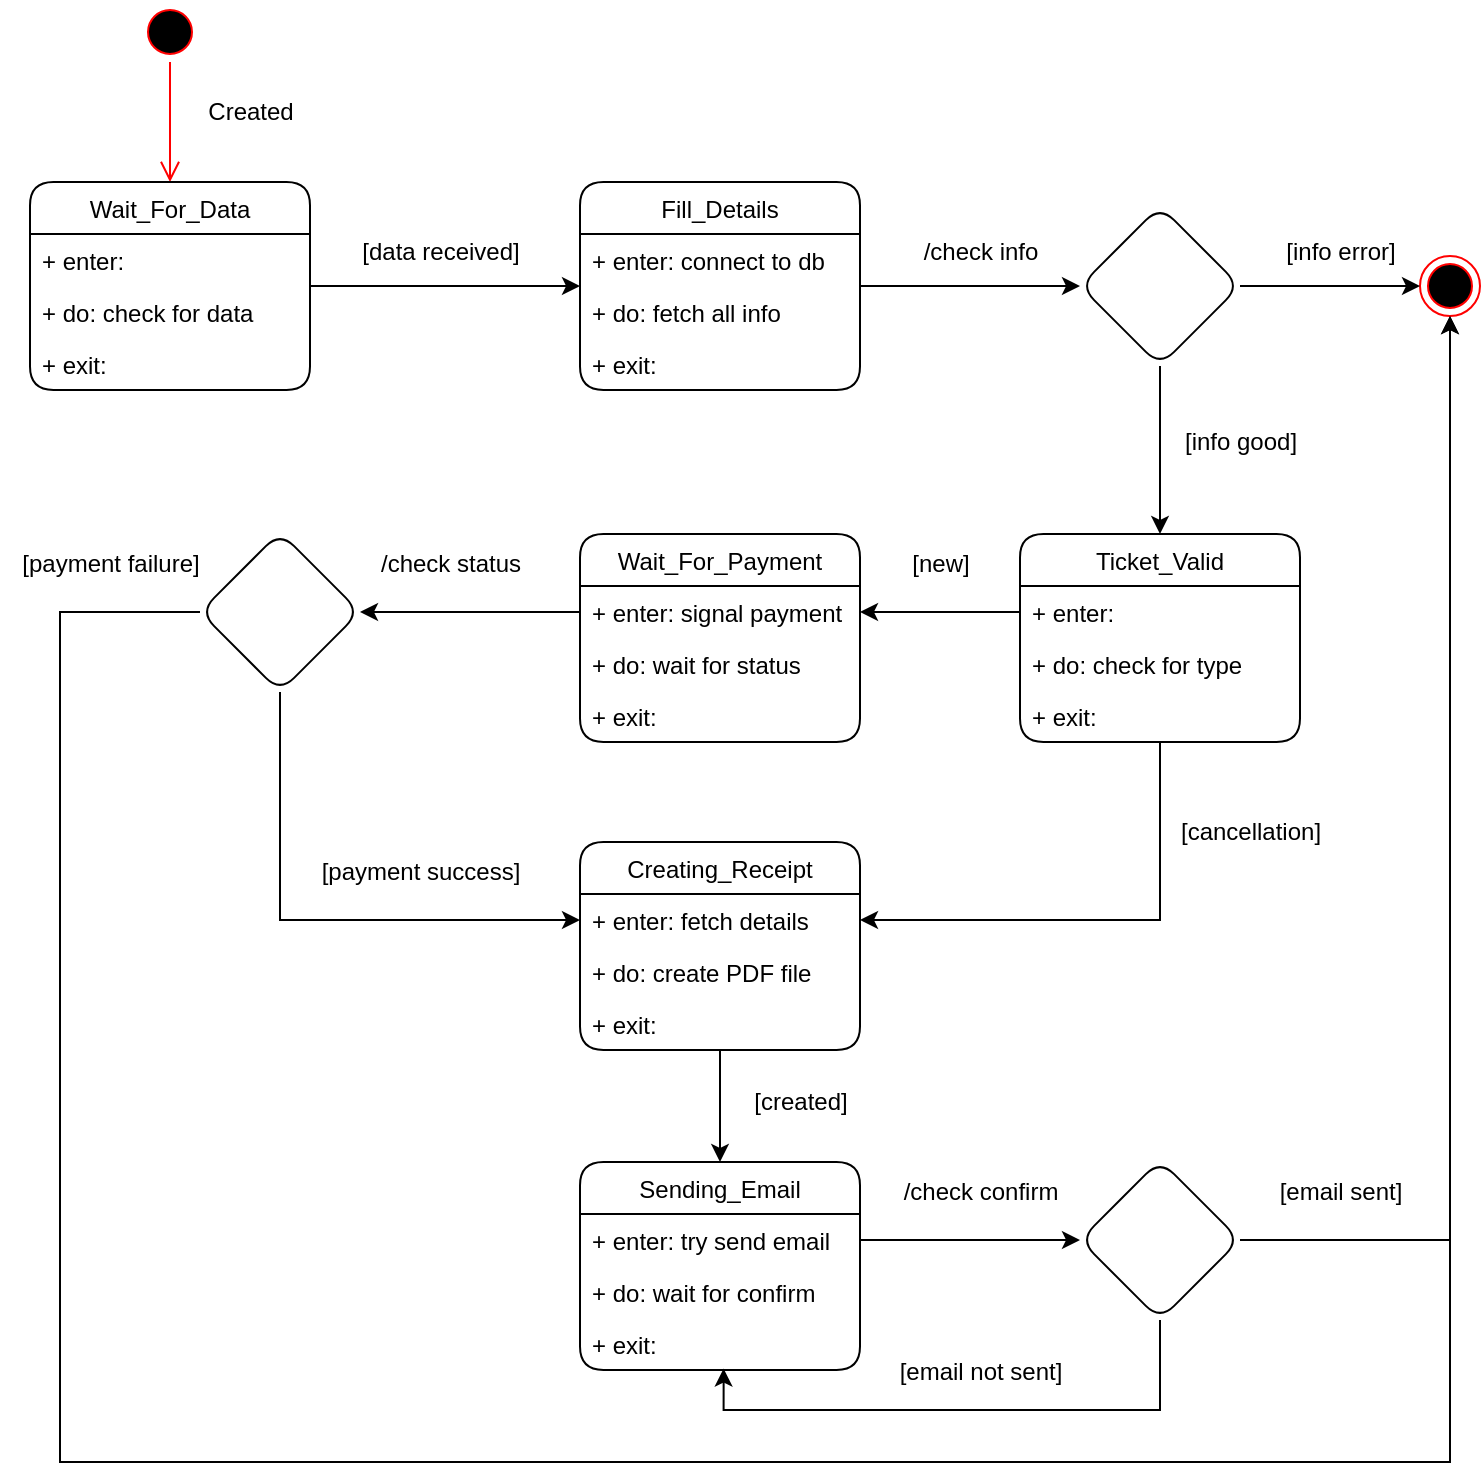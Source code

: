 <mxfile version="20.6.0" type="google" pages="4"><diagram id="UshqAaXvNGRiceDbnv6y" name="Ticket Object"><mxGraphModel dx="1623" dy="914" grid="1" gridSize="10" guides="1" tooltips="1" connect="1" arrows="1" fold="1" page="1" pageScale="1" pageWidth="1700" pageHeight="1100" math="0" shadow="0"><root><mxCell id="0"/><mxCell id="1" parent="0"/><mxCell id="VpLFGCXYpaSBZvT2iw1z-1" value="" style="ellipse;html=1;shape=startState;fillColor=#000000;strokeColor=#ff0000;" vertex="1" parent="1"><mxGeometry x="230" y="180" width="30" height="30" as="geometry"/></mxCell><mxCell id="VpLFGCXYpaSBZvT2iw1z-2" value="" style="edgeStyle=orthogonalEdgeStyle;html=1;verticalAlign=bottom;endArrow=open;endSize=8;strokeColor=#ff0000;rounded=0;" edge="1" parent="1" source="VpLFGCXYpaSBZvT2iw1z-1"><mxGeometry relative="1" as="geometry"><mxPoint x="245" y="270" as="targetPoint"/></mxGeometry></mxCell><mxCell id="VpLFGCXYpaSBZvT2iw1z-3" value="" style="ellipse;html=1;shape=endState;fillColor=#000000;strokeColor=#ff0000;" vertex="1" parent="1"><mxGeometry x="870" y="307" width="30" height="30" as="geometry"/></mxCell><mxCell id="VpLFGCXYpaSBZvT2iw1z-4" value="Created" style="text;html=1;align=center;verticalAlign=middle;resizable=0;points=[];autosize=1;strokeColor=none;fillColor=none;" vertex="1" parent="1"><mxGeometry x="250" y="220" width="70" height="30" as="geometry"/></mxCell><mxCell id="VpLFGCXYpaSBZvT2iw1z-13" style="edgeStyle=orthogonalEdgeStyle;rounded=0;orthogonalLoop=1;jettySize=auto;html=1;exitX=1;exitY=0.5;exitDx=0;exitDy=0;entryX=0;entryY=0.5;entryDx=0;entryDy=0;" edge="1" parent="1" source="VpLFGCXYpaSBZvT2iw1z-5" target="VpLFGCXYpaSBZvT2iw1z-9"><mxGeometry relative="1" as="geometry"/></mxCell><mxCell id="VpLFGCXYpaSBZvT2iw1z-5" value="Wait_For_Data" style="swimlane;fontStyle=0;childLayout=stackLayout;horizontal=1;startSize=26;fillColor=none;horizontalStack=0;resizeParent=1;resizeParentMax=0;resizeLast=0;collapsible=1;marginBottom=0;rounded=1;" vertex="1" parent="1"><mxGeometry x="175" y="270" width="140" height="104" as="geometry"/></mxCell><mxCell id="VpLFGCXYpaSBZvT2iw1z-6" value="+ enter:" style="text;strokeColor=none;fillColor=none;align=left;verticalAlign=top;spacingLeft=4;spacingRight=4;overflow=hidden;rotatable=0;points=[[0,0.5],[1,0.5]];portConstraint=eastwest;rounded=1;" vertex="1" parent="VpLFGCXYpaSBZvT2iw1z-5"><mxGeometry y="26" width="140" height="26" as="geometry"/></mxCell><mxCell id="VpLFGCXYpaSBZvT2iw1z-7" value="+ do: check for data" style="text;strokeColor=none;fillColor=none;align=left;verticalAlign=top;spacingLeft=4;spacingRight=4;overflow=hidden;rotatable=0;points=[[0,0.5],[1,0.5]];portConstraint=eastwest;rounded=1;" vertex="1" parent="VpLFGCXYpaSBZvT2iw1z-5"><mxGeometry y="52" width="140" height="26" as="geometry"/></mxCell><mxCell id="VpLFGCXYpaSBZvT2iw1z-8" value="+ exit:" style="text;strokeColor=none;fillColor=none;align=left;verticalAlign=top;spacingLeft=4;spacingRight=4;overflow=hidden;rotatable=0;points=[[0,0.5],[1,0.5]];portConstraint=eastwest;rounded=1;" vertex="1" parent="VpLFGCXYpaSBZvT2iw1z-5"><mxGeometry y="78" width="140" height="26" as="geometry"/></mxCell><mxCell id="VpLFGCXYpaSBZvT2iw1z-16" style="edgeStyle=orthogonalEdgeStyle;rounded=0;orthogonalLoop=1;jettySize=auto;html=1;exitX=1;exitY=0.5;exitDx=0;exitDy=0;entryX=0;entryY=0.5;entryDx=0;entryDy=0;" edge="1" parent="1" source="VpLFGCXYpaSBZvT2iw1z-9" target="VpLFGCXYpaSBZvT2iw1z-15"><mxGeometry relative="1" as="geometry"/></mxCell><mxCell id="VpLFGCXYpaSBZvT2iw1z-9" value="Fill_Details" style="swimlane;fontStyle=0;childLayout=stackLayout;horizontal=1;startSize=26;fillColor=none;horizontalStack=0;resizeParent=1;resizeParentMax=0;resizeLast=0;collapsible=1;marginBottom=0;rounded=1;" vertex="1" parent="1"><mxGeometry x="450" y="270" width="140" height="104" as="geometry"/></mxCell><mxCell id="VpLFGCXYpaSBZvT2iw1z-10" value="+ enter: connect to db" style="text;strokeColor=none;fillColor=none;align=left;verticalAlign=top;spacingLeft=4;spacingRight=4;overflow=hidden;rotatable=0;points=[[0,0.5],[1,0.5]];portConstraint=eastwest;rounded=1;" vertex="1" parent="VpLFGCXYpaSBZvT2iw1z-9"><mxGeometry y="26" width="140" height="26" as="geometry"/></mxCell><mxCell id="VpLFGCXYpaSBZvT2iw1z-11" value="+ do: fetch all info" style="text;strokeColor=none;fillColor=none;align=left;verticalAlign=top;spacingLeft=4;spacingRight=4;overflow=hidden;rotatable=0;points=[[0,0.5],[1,0.5]];portConstraint=eastwest;rounded=1;" vertex="1" parent="VpLFGCXYpaSBZvT2iw1z-9"><mxGeometry y="52" width="140" height="26" as="geometry"/></mxCell><mxCell id="VpLFGCXYpaSBZvT2iw1z-12" value="+ exit:" style="text;strokeColor=none;fillColor=none;align=left;verticalAlign=top;spacingLeft=4;spacingRight=4;overflow=hidden;rotatable=0;points=[[0,0.5],[1,0.5]];portConstraint=eastwest;rounded=1;" vertex="1" parent="VpLFGCXYpaSBZvT2iw1z-9"><mxGeometry y="78" width="140" height="26" as="geometry"/></mxCell><mxCell id="VpLFGCXYpaSBZvT2iw1z-14" value="[data received]" style="text;html=1;align=center;verticalAlign=middle;resizable=0;points=[];autosize=1;strokeColor=none;fillColor=none;" vertex="1" parent="1"><mxGeometry x="330" y="290" width="100" height="30" as="geometry"/></mxCell><mxCell id="VpLFGCXYpaSBZvT2iw1z-18" style="edgeStyle=orthogonalEdgeStyle;rounded=0;orthogonalLoop=1;jettySize=auto;html=1;exitX=1;exitY=0.5;exitDx=0;exitDy=0;entryX=0;entryY=0.5;entryDx=0;entryDy=0;" edge="1" parent="1" source="VpLFGCXYpaSBZvT2iw1z-15" target="VpLFGCXYpaSBZvT2iw1z-3"><mxGeometry relative="1" as="geometry"/></mxCell><mxCell id="VpLFGCXYpaSBZvT2iw1z-24" style="edgeStyle=orthogonalEdgeStyle;rounded=0;orthogonalLoop=1;jettySize=auto;html=1;exitX=0.5;exitY=1;exitDx=0;exitDy=0;entryX=0.5;entryY=0;entryDx=0;entryDy=0;" edge="1" parent="1" source="VpLFGCXYpaSBZvT2iw1z-15" target="VpLFGCXYpaSBZvT2iw1z-20"><mxGeometry relative="1" as="geometry"/></mxCell><mxCell id="VpLFGCXYpaSBZvT2iw1z-15" value="" style="rhombus;whiteSpace=wrap;html=1;rounded=1;" vertex="1" parent="1"><mxGeometry x="700" y="282" width="80" height="80" as="geometry"/></mxCell><mxCell id="VpLFGCXYpaSBZvT2iw1z-17" value="/check info" style="text;html=1;align=center;verticalAlign=middle;resizable=0;points=[];autosize=1;strokeColor=none;fillColor=none;" vertex="1" parent="1"><mxGeometry x="610" y="290" width="80" height="30" as="geometry"/></mxCell><mxCell id="VpLFGCXYpaSBZvT2iw1z-19" value="[info error]" style="text;html=1;align=center;verticalAlign=middle;resizable=0;points=[];autosize=1;strokeColor=none;fillColor=none;" vertex="1" parent="1"><mxGeometry x="790" y="290" width="80" height="30" as="geometry"/></mxCell><mxCell id="VpLFGCXYpaSBZvT2iw1z-20" value="Ticket_Valid" style="swimlane;fontStyle=0;childLayout=stackLayout;horizontal=1;startSize=26;fillColor=none;horizontalStack=0;resizeParent=1;resizeParentMax=0;resizeLast=0;collapsible=1;marginBottom=0;rounded=1;" vertex="1" parent="1"><mxGeometry x="670" y="446" width="140" height="104" as="geometry"/></mxCell><mxCell id="VpLFGCXYpaSBZvT2iw1z-21" value="+ enter:" style="text;strokeColor=none;fillColor=none;align=left;verticalAlign=top;spacingLeft=4;spacingRight=4;overflow=hidden;rotatable=0;points=[[0,0.5],[1,0.5]];portConstraint=eastwest;rounded=1;" vertex="1" parent="VpLFGCXYpaSBZvT2iw1z-20"><mxGeometry y="26" width="140" height="26" as="geometry"/></mxCell><mxCell id="VpLFGCXYpaSBZvT2iw1z-22" value="+ do: check for type" style="text;strokeColor=none;fillColor=none;align=left;verticalAlign=top;spacingLeft=4;spacingRight=4;overflow=hidden;rotatable=0;points=[[0,0.5],[1,0.5]];portConstraint=eastwest;rounded=1;" vertex="1" parent="VpLFGCXYpaSBZvT2iw1z-20"><mxGeometry y="52" width="140" height="26" as="geometry"/></mxCell><mxCell id="VpLFGCXYpaSBZvT2iw1z-23" value="+ exit:" style="text;strokeColor=none;fillColor=none;align=left;verticalAlign=top;spacingLeft=4;spacingRight=4;overflow=hidden;rotatable=0;points=[[0,0.5],[1,0.5]];portConstraint=eastwest;rounded=1;" vertex="1" parent="VpLFGCXYpaSBZvT2iw1z-20"><mxGeometry y="78" width="140" height="26" as="geometry"/></mxCell><mxCell id="VpLFGCXYpaSBZvT2iw1z-25" value="[info good]" style="text;html=1;align=center;verticalAlign=middle;resizable=0;points=[];autosize=1;strokeColor=none;fillColor=none;" vertex="1" parent="1"><mxGeometry x="740" y="385" width="80" height="30" as="geometry"/></mxCell><mxCell id="VpLFGCXYpaSBZvT2iw1z-26" value="Wait_For_Payment" style="swimlane;fontStyle=0;childLayout=stackLayout;horizontal=1;startSize=26;fillColor=none;horizontalStack=0;resizeParent=1;resizeParentMax=0;resizeLast=0;collapsible=1;marginBottom=0;rounded=1;" vertex="1" parent="1"><mxGeometry x="450" y="446" width="140" height="104" as="geometry"/></mxCell><mxCell id="VpLFGCXYpaSBZvT2iw1z-27" value="+ enter: signal payment" style="text;strokeColor=none;fillColor=none;align=left;verticalAlign=top;spacingLeft=4;spacingRight=4;overflow=hidden;rotatable=0;points=[[0,0.5],[1,0.5]];portConstraint=eastwest;rounded=1;" vertex="1" parent="VpLFGCXYpaSBZvT2iw1z-26"><mxGeometry y="26" width="140" height="26" as="geometry"/></mxCell><mxCell id="VpLFGCXYpaSBZvT2iw1z-28" value="+ do: wait for status" style="text;strokeColor=none;fillColor=none;align=left;verticalAlign=top;spacingLeft=4;spacingRight=4;overflow=hidden;rotatable=0;points=[[0,0.5],[1,0.5]];portConstraint=eastwest;rounded=1;" vertex="1" parent="VpLFGCXYpaSBZvT2iw1z-26"><mxGeometry y="52" width="140" height="26" as="geometry"/></mxCell><mxCell id="VpLFGCXYpaSBZvT2iw1z-29" value="+ exit:" style="text;strokeColor=none;fillColor=none;align=left;verticalAlign=top;spacingLeft=4;spacingRight=4;overflow=hidden;rotatable=0;points=[[0,0.5],[1,0.5]];portConstraint=eastwest;rounded=1;" vertex="1" parent="VpLFGCXYpaSBZvT2iw1z-26"><mxGeometry y="78" width="140" height="26" as="geometry"/></mxCell><mxCell id="VpLFGCXYpaSBZvT2iw1z-30" style="edgeStyle=orthogonalEdgeStyle;rounded=0;orthogonalLoop=1;jettySize=auto;html=1;exitX=0;exitY=0.5;exitDx=0;exitDy=0;" edge="1" parent="1" source="VpLFGCXYpaSBZvT2iw1z-21" target="VpLFGCXYpaSBZvT2iw1z-27"><mxGeometry relative="1" as="geometry"/></mxCell><mxCell id="VpLFGCXYpaSBZvT2iw1z-31" value="[new]" style="text;html=1;align=center;verticalAlign=middle;resizable=0;points=[];autosize=1;strokeColor=none;fillColor=none;" vertex="1" parent="1"><mxGeometry x="605" y="446" width="50" height="30" as="geometry"/></mxCell><mxCell id="VpLFGCXYpaSBZvT2iw1z-39" style="edgeStyle=orthogonalEdgeStyle;rounded=0;orthogonalLoop=1;jettySize=auto;html=1;exitX=0.5;exitY=1;exitDx=0;exitDy=0;entryX=0;entryY=0.5;entryDx=0;entryDy=0;" edge="1" parent="1" source="VpLFGCXYpaSBZvT2iw1z-32" target="VpLFGCXYpaSBZvT2iw1z-36"><mxGeometry relative="1" as="geometry"/></mxCell><mxCell id="VpLFGCXYpaSBZvT2iw1z-55" style="edgeStyle=orthogonalEdgeStyle;rounded=0;orthogonalLoop=1;jettySize=auto;html=1;exitX=0;exitY=0.5;exitDx=0;exitDy=0;entryX=0.5;entryY=1;entryDx=0;entryDy=0;" edge="1" parent="1" source="VpLFGCXYpaSBZvT2iw1z-32" target="VpLFGCXYpaSBZvT2iw1z-3"><mxGeometry relative="1" as="geometry"><Array as="points"><mxPoint x="190" y="485"/><mxPoint x="190" y="910"/><mxPoint x="885" y="910"/></Array></mxGeometry></mxCell><mxCell id="VpLFGCXYpaSBZvT2iw1z-32" value="" style="rhombus;whiteSpace=wrap;html=1;rounded=1;" vertex="1" parent="1"><mxGeometry x="260" y="445" width="80" height="80" as="geometry"/></mxCell><mxCell id="VpLFGCXYpaSBZvT2iw1z-33" style="edgeStyle=orthogonalEdgeStyle;rounded=0;orthogonalLoop=1;jettySize=auto;html=1;exitX=0;exitY=0.5;exitDx=0;exitDy=0;entryX=1;entryY=0.5;entryDx=0;entryDy=0;" edge="1" parent="1" source="VpLFGCXYpaSBZvT2iw1z-27" target="VpLFGCXYpaSBZvT2iw1z-32"><mxGeometry relative="1" as="geometry"/></mxCell><mxCell id="VpLFGCXYpaSBZvT2iw1z-34" value="/check status" style="text;html=1;align=center;verticalAlign=middle;resizable=0;points=[];autosize=1;strokeColor=none;fillColor=none;" vertex="1" parent="1"><mxGeometry x="340" y="446" width="90" height="30" as="geometry"/></mxCell><mxCell id="VpLFGCXYpaSBZvT2iw1z-35" value="Creating_Receipt" style="swimlane;fontStyle=0;childLayout=stackLayout;horizontal=1;startSize=26;fillColor=none;horizontalStack=0;resizeParent=1;resizeParentMax=0;resizeLast=0;collapsible=1;marginBottom=0;rounded=1;" vertex="1" parent="1"><mxGeometry x="450" y="600" width="140" height="104" as="geometry"/></mxCell><mxCell id="VpLFGCXYpaSBZvT2iw1z-36" value="+ enter: fetch details" style="text;strokeColor=none;fillColor=none;align=left;verticalAlign=top;spacingLeft=4;spacingRight=4;overflow=hidden;rotatable=0;points=[[0,0.5],[1,0.5]];portConstraint=eastwest;rounded=1;" vertex="1" parent="VpLFGCXYpaSBZvT2iw1z-35"><mxGeometry y="26" width="140" height="26" as="geometry"/></mxCell><mxCell id="VpLFGCXYpaSBZvT2iw1z-37" value="+ do: create PDF file" style="text;strokeColor=none;fillColor=none;align=left;verticalAlign=top;spacingLeft=4;spacingRight=4;overflow=hidden;rotatable=0;points=[[0,0.5],[1,0.5]];portConstraint=eastwest;rounded=1;" vertex="1" parent="VpLFGCXYpaSBZvT2iw1z-35"><mxGeometry y="52" width="140" height="26" as="geometry"/></mxCell><mxCell id="VpLFGCXYpaSBZvT2iw1z-38" value="+ exit:" style="text;strokeColor=none;fillColor=none;align=left;verticalAlign=top;spacingLeft=4;spacingRight=4;overflow=hidden;rotatable=0;points=[[0,0.5],[1,0.5]];portConstraint=eastwest;rounded=1;" vertex="1" parent="VpLFGCXYpaSBZvT2iw1z-35"><mxGeometry y="78" width="140" height="26" as="geometry"/></mxCell><mxCell id="VpLFGCXYpaSBZvT2iw1z-40" value="[payment success]" style="text;html=1;align=center;verticalAlign=middle;resizable=0;points=[];autosize=1;strokeColor=none;fillColor=none;" vertex="1" parent="1"><mxGeometry x="310" y="600" width="120" height="30" as="geometry"/></mxCell><mxCell id="VpLFGCXYpaSBZvT2iw1z-41" style="edgeStyle=orthogonalEdgeStyle;rounded=0;orthogonalLoop=1;jettySize=auto;html=1;exitX=0.5;exitY=1;exitDx=0;exitDy=0;entryX=1;entryY=0.5;entryDx=0;entryDy=0;exitPerimeter=0;" edge="1" parent="1" source="VpLFGCXYpaSBZvT2iw1z-23" target="VpLFGCXYpaSBZvT2iw1z-36"><mxGeometry relative="1" as="geometry"/></mxCell><mxCell id="VpLFGCXYpaSBZvT2iw1z-42" value="[cancellation]" style="text;html=1;align=center;verticalAlign=middle;resizable=0;points=[];autosize=1;strokeColor=none;fillColor=none;" vertex="1" parent="1"><mxGeometry x="740" y="580" width="90" height="30" as="geometry"/></mxCell><mxCell id="VpLFGCXYpaSBZvT2iw1z-47" style="edgeStyle=orthogonalEdgeStyle;rounded=0;orthogonalLoop=1;jettySize=auto;html=1;exitX=0.5;exitY=1;exitDx=0;exitDy=0;entryX=0.5;entryY=0;entryDx=0;entryDy=0;" edge="1" parent="1" source="VpLFGCXYpaSBZvT2iw1z-35" target="VpLFGCXYpaSBZvT2iw1z-43"><mxGeometry relative="1" as="geometry"/></mxCell><mxCell id="VpLFGCXYpaSBZvT2iw1z-43" value="Sending_Email" style="swimlane;fontStyle=0;childLayout=stackLayout;horizontal=1;startSize=26;fillColor=none;horizontalStack=0;resizeParent=1;resizeParentMax=0;resizeLast=0;collapsible=1;marginBottom=0;rounded=1;" vertex="1" parent="1"><mxGeometry x="450" y="760" width="140" height="104" as="geometry"/></mxCell><mxCell id="VpLFGCXYpaSBZvT2iw1z-44" value="+ enter: try send email" style="text;strokeColor=none;fillColor=none;align=left;verticalAlign=top;spacingLeft=4;spacingRight=4;overflow=hidden;rotatable=0;points=[[0,0.5],[1,0.5]];portConstraint=eastwest;rounded=1;" vertex="1" parent="VpLFGCXYpaSBZvT2iw1z-43"><mxGeometry y="26" width="140" height="26" as="geometry"/></mxCell><mxCell id="VpLFGCXYpaSBZvT2iw1z-45" value="+ do: wait for confirm" style="text;strokeColor=none;fillColor=none;align=left;verticalAlign=top;spacingLeft=4;spacingRight=4;overflow=hidden;rotatable=0;points=[[0,0.5],[1,0.5]];portConstraint=eastwest;rounded=1;" vertex="1" parent="VpLFGCXYpaSBZvT2iw1z-43"><mxGeometry y="52" width="140" height="26" as="geometry"/></mxCell><mxCell id="VpLFGCXYpaSBZvT2iw1z-46" value="+ exit:" style="text;strokeColor=none;fillColor=none;align=left;verticalAlign=top;spacingLeft=4;spacingRight=4;overflow=hidden;rotatable=0;points=[[0,0.5],[1,0.5]];portConstraint=eastwest;rounded=1;" vertex="1" parent="VpLFGCXYpaSBZvT2iw1z-43"><mxGeometry y="78" width="140" height="26" as="geometry"/></mxCell><mxCell id="VpLFGCXYpaSBZvT2iw1z-48" value="[created]" style="text;html=1;align=center;verticalAlign=middle;resizable=0;points=[];autosize=1;strokeColor=none;fillColor=none;" vertex="1" parent="1"><mxGeometry x="525" y="715" width="70" height="30" as="geometry"/></mxCell><mxCell id="VpLFGCXYpaSBZvT2iw1z-49" value="/check confirm" style="text;html=1;align=center;verticalAlign=middle;resizable=0;points=[];autosize=1;strokeColor=none;fillColor=none;" vertex="1" parent="1"><mxGeometry x="600" y="760" width="100" height="30" as="geometry"/></mxCell><mxCell id="VpLFGCXYpaSBZvT2iw1z-52" style="edgeStyle=orthogonalEdgeStyle;rounded=0;orthogonalLoop=1;jettySize=auto;html=1;exitX=0.5;exitY=1;exitDx=0;exitDy=0;entryX=0.513;entryY=0.973;entryDx=0;entryDy=0;entryPerimeter=0;" edge="1" parent="1" source="VpLFGCXYpaSBZvT2iw1z-50" target="VpLFGCXYpaSBZvT2iw1z-46"><mxGeometry relative="1" as="geometry"/></mxCell><mxCell id="VpLFGCXYpaSBZvT2iw1z-54" style="edgeStyle=orthogonalEdgeStyle;rounded=0;orthogonalLoop=1;jettySize=auto;html=1;exitX=1;exitY=0.5;exitDx=0;exitDy=0;entryX=0.5;entryY=1;entryDx=0;entryDy=0;" edge="1" parent="1" source="VpLFGCXYpaSBZvT2iw1z-50" target="VpLFGCXYpaSBZvT2iw1z-3"><mxGeometry relative="1" as="geometry"/></mxCell><mxCell id="VpLFGCXYpaSBZvT2iw1z-50" value="" style="rhombus;whiteSpace=wrap;html=1;rounded=1;" vertex="1" parent="1"><mxGeometry x="700" y="759" width="80" height="80" as="geometry"/></mxCell><mxCell id="VpLFGCXYpaSBZvT2iw1z-51" style="edgeStyle=orthogonalEdgeStyle;rounded=0;orthogonalLoop=1;jettySize=auto;html=1;exitX=1;exitY=0.5;exitDx=0;exitDy=0;entryX=0;entryY=0.5;entryDx=0;entryDy=0;" edge="1" parent="1" source="VpLFGCXYpaSBZvT2iw1z-44" target="VpLFGCXYpaSBZvT2iw1z-50"><mxGeometry relative="1" as="geometry"/></mxCell><mxCell id="VpLFGCXYpaSBZvT2iw1z-53" value="[email not sent]" style="text;html=1;align=center;verticalAlign=middle;resizable=0;points=[];autosize=1;strokeColor=none;fillColor=none;" vertex="1" parent="1"><mxGeometry x="600" y="850" width="100" height="30" as="geometry"/></mxCell><mxCell id="VpLFGCXYpaSBZvT2iw1z-56" value="[payment failure]" style="text;html=1;align=center;verticalAlign=middle;resizable=0;points=[];autosize=1;strokeColor=none;fillColor=none;" vertex="1" parent="1"><mxGeometry x="160" y="446" width="110" height="30" as="geometry"/></mxCell><mxCell id="VpLFGCXYpaSBZvT2iw1z-57" value="[email sent]" style="text;html=1;align=center;verticalAlign=middle;resizable=0;points=[];autosize=1;strokeColor=none;fillColor=none;" vertex="1" parent="1"><mxGeometry x="790" y="760" width="80" height="30" as="geometry"/></mxCell></root></mxGraphModel></diagram><diagram id="RSPCH08xfIV7wZJakKh0" name="Payment Object"><mxGraphModel dx="1113" dy="659" grid="1" gridSize="10" guides="1" tooltips="1" connect="1" arrows="1" fold="1" page="1" pageScale="1" pageWidth="1700" pageHeight="1100" math="0" shadow="0"><root><mxCell id="0"/><mxCell id="1" parent="0"/><mxCell id="zZn4YTEfkTlWQsIzRhY4-1" value="" style="ellipse;html=1;shape=startState;fillColor=#000000;strokeColor=#ff0000;" vertex="1" parent="1"><mxGeometry x="230" y="180" width="30" height="30" as="geometry"/></mxCell><mxCell id="zZn4YTEfkTlWQsIzRhY4-2" value="" style="edgeStyle=orthogonalEdgeStyle;html=1;verticalAlign=bottom;endArrow=open;endSize=8;strokeColor=#ff0000;rounded=0;" edge="1" parent="1" source="zZn4YTEfkTlWQsIzRhY4-1"><mxGeometry relative="1" as="geometry"><mxPoint x="245" y="270" as="targetPoint"/></mxGeometry></mxCell><mxCell id="zZn4YTEfkTlWQsIzRhY4-4" value="Signaled by Ticket" style="text;html=1;align=center;verticalAlign=middle;resizable=0;points=[];autosize=1;strokeColor=none;fillColor=none;" vertex="1" parent="1"><mxGeometry x="250" y="220" width="120" height="30" as="geometry"/></mxCell><mxCell id="zZn4YTEfkTlWQsIzRhY4-5" style="edgeStyle=orthogonalEdgeStyle;rounded=0;orthogonalLoop=1;jettySize=auto;html=1;exitX=1;exitY=0.5;exitDx=0;exitDy=0;entryX=0;entryY=0.5;entryDx=0;entryDy=0;" edge="1" parent="1" source="zZn4YTEfkTlWQsIzRhY4-6" target="zZn4YTEfkTlWQsIzRhY4-11"><mxGeometry relative="1" as="geometry"/></mxCell><mxCell id="zZn4YTEfkTlWQsIzRhY4-6" value="Connect_To_Billing" style="swimlane;fontStyle=0;childLayout=stackLayout;horizontal=1;startSize=26;fillColor=none;horizontalStack=0;resizeParent=1;resizeParentMax=0;resizeLast=0;collapsible=1;marginBottom=0;rounded=1;" vertex="1" parent="1"><mxGeometry x="175" y="270" width="140" height="104" as="geometry"/></mxCell><mxCell id="zZn4YTEfkTlWQsIzRhY4-7" value="+ enter: start connection" style="text;strokeColor=none;fillColor=none;align=left;verticalAlign=top;spacingLeft=4;spacingRight=4;overflow=hidden;rotatable=0;points=[[0,0.5],[1,0.5]];portConstraint=eastwest;rounded=1;" vertex="1" parent="zZn4YTEfkTlWQsIzRhY4-6"><mxGeometry y="26" width="140" height="26" as="geometry"/></mxCell><mxCell id="zZn4YTEfkTlWQsIzRhY4-8" value="+ do: check status" style="text;strokeColor=none;fillColor=none;align=left;verticalAlign=top;spacingLeft=4;spacingRight=4;overflow=hidden;rotatable=0;points=[[0,0.5],[1,0.5]];portConstraint=eastwest;rounded=1;" vertex="1" parent="zZn4YTEfkTlWQsIzRhY4-6"><mxGeometry y="52" width="140" height="26" as="geometry"/></mxCell><mxCell id="zZn4YTEfkTlWQsIzRhY4-9" value="+ exit:" style="text;strokeColor=none;fillColor=none;align=left;verticalAlign=top;spacingLeft=4;spacingRight=4;overflow=hidden;rotatable=0;points=[[0,0.5],[1,0.5]];portConstraint=eastwest;rounded=1;" vertex="1" parent="zZn4YTEfkTlWQsIzRhY4-6"><mxGeometry y="78" width="140" height="26" as="geometry"/></mxCell><mxCell id="zZn4YTEfkTlWQsIzRhY4-10" style="edgeStyle=orthogonalEdgeStyle;rounded=0;orthogonalLoop=1;jettySize=auto;html=1;exitX=1;exitY=0.5;exitDx=0;exitDy=0;entryX=0;entryY=0.5;entryDx=0;entryDy=0;" edge="1" parent="1" source="zZn4YTEfkTlWQsIzRhY4-11" target="zZn4YTEfkTlWQsIzRhY4-18"><mxGeometry relative="1" as="geometry"/></mxCell><mxCell id="zZn4YTEfkTlWQsIzRhY4-11" value="Prompting_User" style="swimlane;fontStyle=0;childLayout=stackLayout;horizontal=1;startSize=26;fillColor=none;horizontalStack=0;resizeParent=1;resizeParentMax=0;resizeLast=0;collapsible=1;marginBottom=0;rounded=1;" vertex="1" parent="1"><mxGeometry x="450" y="270" width="140" height="104" as="geometry"/></mxCell><mxCell id="zZn4YTEfkTlWQsIzRhY4-12" value="+ enter: signal for input" style="text;strokeColor=none;fillColor=none;align=left;verticalAlign=top;spacingLeft=4;spacingRight=4;overflow=hidden;rotatable=0;points=[[0,0.5],[1,0.5]];portConstraint=eastwest;rounded=1;" vertex="1" parent="zZn4YTEfkTlWQsIzRhY4-11"><mxGeometry y="26" width="140" height="26" as="geometry"/></mxCell><mxCell id="zZn4YTEfkTlWQsIzRhY4-13" value="+ do: wait for input" style="text;strokeColor=none;fillColor=none;align=left;verticalAlign=top;spacingLeft=4;spacingRight=4;overflow=hidden;rotatable=0;points=[[0,0.5],[1,0.5]];portConstraint=eastwest;rounded=1;" vertex="1" parent="zZn4YTEfkTlWQsIzRhY4-11"><mxGeometry y="52" width="140" height="26" as="geometry"/></mxCell><mxCell id="zZn4YTEfkTlWQsIzRhY4-14" value="+ exit:" style="text;strokeColor=none;fillColor=none;align=left;verticalAlign=top;spacingLeft=4;spacingRight=4;overflow=hidden;rotatable=0;points=[[0,0.5],[1,0.5]];portConstraint=eastwest;rounded=1;" vertex="1" parent="zZn4YTEfkTlWQsIzRhY4-11"><mxGeometry y="78" width="140" height="26" as="geometry"/></mxCell><mxCell id="zZn4YTEfkTlWQsIzRhY4-15" value="[connected]" style="text;html=1;align=center;verticalAlign=middle;resizable=0;points=[];autosize=1;strokeColor=none;fillColor=none;" vertex="1" parent="1"><mxGeometry x="335" y="290" width="90" height="30" as="geometry"/></mxCell><mxCell id="zZn4YTEfkTlWQsIzRhY4-17" style="edgeStyle=orthogonalEdgeStyle;rounded=0;orthogonalLoop=1;jettySize=auto;html=1;exitX=0.5;exitY=1;exitDx=0;exitDy=0;entryX=0.5;entryY=0;entryDx=0;entryDy=0;" edge="1" parent="1" source="zZn4YTEfkTlWQsIzRhY4-18" target="zZn4YTEfkTlWQsIzRhY4-21"><mxGeometry relative="1" as="geometry"/></mxCell><mxCell id="zZn4YTEfkTlWQsIzRhY4-58" style="edgeStyle=orthogonalEdgeStyle;rounded=0;orthogonalLoop=1;jettySize=auto;html=1;exitX=0.5;exitY=0;exitDx=0;exitDy=0;entryX=0.5;entryY=0;entryDx=0;entryDy=0;" edge="1" parent="1" source="zZn4YTEfkTlWQsIzRhY4-18" target="zZn4YTEfkTlWQsIzRhY4-11"><mxGeometry relative="1" as="geometry"><Array as="points"><mxPoint x="740" y="230"/><mxPoint x="520" y="230"/></Array></mxGeometry></mxCell><mxCell id="zZn4YTEfkTlWQsIzRhY4-18" value="" style="rhombus;whiteSpace=wrap;html=1;rounded=1;" vertex="1" parent="1"><mxGeometry x="700" y="282" width="80" height="80" as="geometry"/></mxCell><mxCell id="zZn4YTEfkTlWQsIzRhY4-19" value="/check input" style="text;html=1;align=center;verticalAlign=middle;resizable=0;points=[];autosize=1;strokeColor=none;fillColor=none;" vertex="1" parent="1"><mxGeometry x="605" y="290" width="90" height="30" as="geometry"/></mxCell><mxCell id="zZn4YTEfkTlWQsIzRhY4-21" value="Validating_Payment" style="swimlane;fontStyle=0;childLayout=stackLayout;horizontal=1;startSize=26;fillColor=none;horizontalStack=0;resizeParent=1;resizeParentMax=0;resizeLast=0;collapsible=1;marginBottom=0;rounded=1;" vertex="1" parent="1"><mxGeometry x="670" y="446" width="140" height="104" as="geometry"/></mxCell><mxCell id="zZn4YTEfkTlWQsIzRhY4-22" value="+ enter: send to billing" style="text;strokeColor=none;fillColor=none;align=left;verticalAlign=top;spacingLeft=4;spacingRight=4;overflow=hidden;rotatable=0;points=[[0,0.5],[1,0.5]];portConstraint=eastwest;rounded=1;" vertex="1" parent="zZn4YTEfkTlWQsIzRhY4-21"><mxGeometry y="26" width="140" height="26" as="geometry"/></mxCell><mxCell id="zZn4YTEfkTlWQsIzRhY4-23" value="+ do: wait for response" style="text;strokeColor=none;fillColor=none;align=left;verticalAlign=top;spacingLeft=4;spacingRight=4;overflow=hidden;rotatable=0;points=[[0,0.5],[1,0.5]];portConstraint=eastwest;rounded=1;" vertex="1" parent="zZn4YTEfkTlWQsIzRhY4-21"><mxGeometry y="52" width="140" height="26" as="geometry"/></mxCell><mxCell id="zZn4YTEfkTlWQsIzRhY4-24" value="+ exit:" style="text;strokeColor=none;fillColor=none;align=left;verticalAlign=top;spacingLeft=4;spacingRight=4;overflow=hidden;rotatable=0;points=[[0,0.5],[1,0.5]];portConstraint=eastwest;rounded=1;" vertex="1" parent="zZn4YTEfkTlWQsIzRhY4-21"><mxGeometry y="78" width="140" height="26" as="geometry"/></mxCell><mxCell id="zZn4YTEfkTlWQsIzRhY4-25" value="[format valid]" style="text;html=1;align=center;verticalAlign=middle;resizable=0;points=[];autosize=1;strokeColor=none;fillColor=none;" vertex="1" parent="1"><mxGeometry x="740" y="362" width="90" height="30" as="geometry"/></mxCell><mxCell id="zZn4YTEfkTlWQsIzRhY4-59" value="[format invalid]" style="text;html=1;align=center;verticalAlign=middle;resizable=0;points=[];autosize=1;strokeColor=none;fillColor=none;" vertex="1" parent="1"><mxGeometry x="735" y="250" width="100" height="30" as="geometry"/></mxCell><mxCell id="4nJdDwNhdEMmCicn89JT-1" style="edgeStyle=orthogonalEdgeStyle;rounded=0;orthogonalLoop=1;jettySize=auto;html=1;exitX=0.5;exitY=1;exitDx=0;exitDy=0;entryX=0.5;entryY=0;entryDx=0;entryDy=0;" edge="1" parent="1" source="zZn4YTEfkTlWQsIzRhY4-60" target="zZn4YTEfkTlWQsIzRhY4-63"><mxGeometry relative="1" as="geometry"/></mxCell><mxCell id="s_jY0QZNZnHbMz7MofQ--5" style="edgeStyle=orthogonalEdgeStyle;rounded=0;orthogonalLoop=1;jettySize=auto;html=1;exitX=0;exitY=0.5;exitDx=0;exitDy=0;entryX=1;entryY=0.5;entryDx=0;entryDy=0;" edge="1" parent="1" source="zZn4YTEfkTlWQsIzRhY4-60" target="s_jY0QZNZnHbMz7MofQ--2"><mxGeometry relative="1" as="geometry"/></mxCell><mxCell id="zZn4YTEfkTlWQsIzRhY4-60" value="" style="rhombus;whiteSpace=wrap;html=1;rounded=1;" vertex="1" parent="1"><mxGeometry x="480" y="445" width="80" height="80" as="geometry"/></mxCell><mxCell id="zZn4YTEfkTlWQsIzRhY4-61" style="edgeStyle=orthogonalEdgeStyle;rounded=0;orthogonalLoop=1;jettySize=auto;html=1;exitX=0;exitY=0.5;exitDx=0;exitDy=0;entryX=1;entryY=0.5;entryDx=0;entryDy=0;" edge="1" parent="1" source="zZn4YTEfkTlWQsIzRhY4-22" target="zZn4YTEfkTlWQsIzRhY4-60"><mxGeometry relative="1" as="geometry"/></mxCell><mxCell id="zZn4YTEfkTlWQsIzRhY4-62" value="/check response" style="text;html=1;align=center;verticalAlign=middle;resizable=0;points=[];autosize=1;strokeColor=none;fillColor=none;" vertex="1" parent="1"><mxGeometry x="550" y="446" width="110" height="30" as="geometry"/></mxCell><mxCell id="zZn4YTEfkTlWQsIzRhY4-63" value="" style="ellipse;html=1;shape=endState;fillColor=#000000;strokeColor=#ff0000;rounded=1;" vertex="1" parent="1"><mxGeometry x="505" y="620" width="30" height="30" as="geometry"/></mxCell><mxCell id="4nJdDwNhdEMmCicn89JT-2" value="[payment fail]" style="text;html=1;align=center;verticalAlign=middle;resizable=0;points=[];autosize=1;strokeColor=none;fillColor=none;" vertex="1" parent="1"><mxGeometry x="525" y="535" width="90" height="30" as="geometry"/></mxCell><mxCell id="s_jY0QZNZnHbMz7MofQ--1" value="Sending_Details" style="swimlane;fontStyle=0;childLayout=stackLayout;horizontal=1;startSize=26;fillColor=none;horizontalStack=0;resizeParent=1;resizeParentMax=0;resizeLast=0;collapsible=1;marginBottom=0;rounded=1;" vertex="1" parent="1"><mxGeometry x="230" y="446" width="140" height="104" as="geometry"/></mxCell><mxCell id="s_jY0QZNZnHbMz7MofQ--2" value="+ enter: gather details" style="text;strokeColor=none;fillColor=none;align=left;verticalAlign=top;spacingLeft=4;spacingRight=4;overflow=hidden;rotatable=0;points=[[0,0.5],[1,0.5]];portConstraint=eastwest;rounded=1;" vertex="1" parent="s_jY0QZNZnHbMz7MofQ--1"><mxGeometry y="26" width="140" height="26" as="geometry"/></mxCell><mxCell id="s_jY0QZNZnHbMz7MofQ--3" value="+ do: format details" style="text;strokeColor=none;fillColor=none;align=left;verticalAlign=top;spacingLeft=4;spacingRight=4;overflow=hidden;rotatable=0;points=[[0,0.5],[1,0.5]];portConstraint=eastwest;rounded=1;" vertex="1" parent="s_jY0QZNZnHbMz7MofQ--1"><mxGeometry y="52" width="140" height="26" as="geometry"/></mxCell><mxCell id="s_jY0QZNZnHbMz7MofQ--4" value="+ exit: send to ticket" style="text;strokeColor=none;fillColor=none;align=left;verticalAlign=top;spacingLeft=4;spacingRight=4;overflow=hidden;rotatable=0;points=[[0,0.5],[1,0.5]];portConstraint=eastwest;rounded=1;" vertex="1" parent="s_jY0QZNZnHbMz7MofQ--1"><mxGeometry y="78" width="140" height="26" as="geometry"/></mxCell><mxCell id="s_jY0QZNZnHbMz7MofQ--6" value="[payment success]" style="text;html=1;align=center;verticalAlign=middle;resizable=0;points=[];autosize=1;strokeColor=none;fillColor=none;" vertex="1" parent="1"><mxGeometry x="370" y="445" width="120" height="30" as="geometry"/></mxCell><mxCell id="wFKVimjm-IP1tbAOZiNI-1" style="edgeStyle=orthogonalEdgeStyle;rounded=0;orthogonalLoop=1;jettySize=auto;html=1;exitX=0.5;exitY=1;exitDx=0;exitDy=0;entryX=0;entryY=0.5;entryDx=0;entryDy=0;exitPerimeter=0;" edge="1" parent="1" source="s_jY0QZNZnHbMz7MofQ--4" target="zZn4YTEfkTlWQsIzRhY4-63"><mxGeometry relative="1" as="geometry"/></mxCell></root></mxGraphModel></diagram><diagram id="z-hVT66Q3VJNqHJ6EFdy" name="Use Case: Login"><mxGraphModel grid="1" page="1" gridSize="10" guides="1" tooltips="1" connect="1" arrows="1" fold="1" pageScale="1" pageWidth="1700" pageHeight="1100" math="0" shadow="0"><root><mxCell id="0"/><mxCell id="1" parent="0"/><mxCell id="kpDl2WUVBzJfelIFpNna-1" value="" style="ellipse;html=1;shape=startState;fillColor=#000000;strokeColor=#ff0000;" vertex="1" parent="1"><mxGeometry x="230" y="180" width="30" height="30" as="geometry"/></mxCell><mxCell id="kpDl2WUVBzJfelIFpNna-2" value="" style="edgeStyle=orthogonalEdgeStyle;html=1;verticalAlign=bottom;endArrow=open;endSize=8;strokeColor=#ff0000;rounded=0;" edge="1" source="kpDl2WUVBzJfelIFpNna-1" parent="1"><mxGeometry relative="1" as="geometry"><mxPoint x="245" y="270" as="targetPoint"/></mxGeometry></mxCell><mxCell id="kpDl2WUVBzJfelIFpNna-3" value="" style="ellipse;html=1;shape=endState;fillColor=#000000;strokeColor=#ff0000;" vertex="1" parent="1"><mxGeometry x="920" y="294" width="30" height="30" as="geometry"/></mxCell><mxCell id="kpDl2WUVBzJfelIFpNna-4" value="Login button pressed" style="text;html=1;align=center;verticalAlign=middle;resizable=0;points=[];autosize=1;strokeColor=none;fillColor=none;" vertex="1" parent="1"><mxGeometry x="250" y="210" width="140" height="30" as="geometry"/></mxCell><mxCell id="kpDl2WUVBzJfelIFpNna-9" value="Fetching_Details" style="swimlane;fontStyle=0;childLayout=stackLayout;horizontal=1;startSize=26;fillColor=none;horizontalStack=0;resizeParent=1;resizeParentMax=0;resizeLast=0;collapsible=1;marginBottom=0;rounded=1;" vertex="1" parent="1"><mxGeometry x="175" y="270" width="140" height="104" as="geometry"/></mxCell><mxCell id="kpDl2WUVBzJfelIFpNna-10" value="+ enter: format inputs" style="text;strokeColor=none;fillColor=none;align=left;verticalAlign=top;spacingLeft=4;spacingRight=4;overflow=hidden;rotatable=0;points=[[0,0.5],[1,0.5]];portConstraint=eastwest;rounded=1;" vertex="1" parent="kpDl2WUVBzJfelIFpNna-9"><mxGeometry y="26" width="140" height="26" as="geometry"/></mxCell><mxCell id="kpDl2WUVBzJfelIFpNna-11" value="+ do: contact db" style="text;strokeColor=none;fillColor=none;align=left;verticalAlign=top;spacingLeft=4;spacingRight=4;overflow=hidden;rotatable=0;points=[[0,0.5],[1,0.5]];portConstraint=eastwest;rounded=1;" vertex="1" parent="kpDl2WUVBzJfelIFpNna-9"><mxGeometry y="52" width="140" height="26" as="geometry"/></mxCell><mxCell id="kpDl2WUVBzJfelIFpNna-12" value="+ exit:" style="text;strokeColor=none;fillColor=none;align=left;verticalAlign=top;spacingLeft=4;spacingRight=4;overflow=hidden;rotatable=0;points=[[0,0.5],[1,0.5]];portConstraint=eastwest;rounded=1;" vertex="1" parent="kpDl2WUVBzJfelIFpNna-9"><mxGeometry y="78" width="140" height="26" as="geometry"/></mxCell><mxCell id="DORLuj78nlCwnG3R8bPg-1" value="Validating_Info" style="swimlane;fontStyle=0;childLayout=stackLayout;horizontal=1;startSize=26;fillColor=none;horizontalStack=0;resizeParent=1;resizeParentMax=0;resizeLast=0;collapsible=1;marginBottom=0;rounded=1;" vertex="1" parent="1"><mxGeometry x="460" y="270" width="140" height="104" as="geometry"/></mxCell><mxCell id="DORLuj78nlCwnG3R8bPg-2" value="+ enter: query database" style="text;strokeColor=none;fillColor=none;align=left;verticalAlign=top;spacingLeft=4;spacingRight=4;overflow=hidden;rotatable=0;points=[[0,0.5],[1,0.5]];portConstraint=eastwest;rounded=1;" vertex="1" parent="DORLuj78nlCwnG3R8bPg-1"><mxGeometry y="26" width="140" height="26" as="geometry"/></mxCell><mxCell id="DORLuj78nlCwnG3R8bPg-3" value="+ do: wait for status" style="text;strokeColor=none;fillColor=none;align=left;verticalAlign=top;spacingLeft=4;spacingRight=4;overflow=hidden;rotatable=0;points=[[0,0.5],[1,0.5]];portConstraint=eastwest;rounded=1;" vertex="1" parent="DORLuj78nlCwnG3R8bPg-1"><mxGeometry y="52" width="140" height="26" as="geometry"/></mxCell><mxCell id="DORLuj78nlCwnG3R8bPg-4" value="+ exit:" style="text;strokeColor=none;fillColor=none;align=left;verticalAlign=top;spacingLeft=4;spacingRight=4;overflow=hidden;rotatable=0;points=[[0,0.5],[1,0.5]];portConstraint=eastwest;rounded=1;" vertex="1" parent="DORLuj78nlCwnG3R8bPg-1"><mxGeometry y="78" width="140" height="26" as="geometry"/></mxCell><mxCell id="DORLuj78nlCwnG3R8bPg-5" style="edgeStyle=orthogonalEdgeStyle;rounded=0;orthogonalLoop=1;jettySize=auto;html=1;exitX=1;exitY=0.5;exitDx=0;exitDy=0;entryX=0;entryY=0.5;entryDx=0;entryDy=0;" edge="1" parent="1" source="kpDl2WUVBzJfelIFpNna-10" target="DORLuj78nlCwnG3R8bPg-2"><mxGeometry relative="1" as="geometry"/></mxCell><mxCell id="DORLuj78nlCwnG3R8bPg-6" value="[database connected]" style="text;html=1;align=center;verticalAlign=middle;resizable=0;points=[];autosize=1;strokeColor=none;fillColor=none;" vertex="1" parent="1"><mxGeometry x="315" y="280" width="140" height="30" as="geometry"/></mxCell><mxCell id="a0kHFhKikypx-TJOu4hq-4" style="edgeStyle=orthogonalEdgeStyle;rounded=0;orthogonalLoop=1;jettySize=auto;html=1;exitX=1;exitY=0.5;exitDx=0;exitDy=0;entryX=0;entryY=0.5;entryDx=0;entryDy=0;" edge="1" parent="1" source="a0kHFhKikypx-TJOu4hq-1" target="kpDl2WUVBzJfelIFpNna-3"><mxGeometry relative="1" as="geometry"/></mxCell><mxCell id="a0kHFhKikypx-TJOu4hq-10" style="edgeStyle=orthogonalEdgeStyle;rounded=0;orthogonalLoop=1;jettySize=auto;html=1;exitX=0.5;exitY=1;exitDx=0;exitDy=0;entryX=0.5;entryY=0;entryDx=0;entryDy=0;" edge="1" parent="1" source="a0kHFhKikypx-TJOu4hq-1" target="a0kHFhKikypx-TJOu4hq-6"><mxGeometry relative="1" as="geometry"/></mxCell><mxCell id="a0kHFhKikypx-TJOu4hq-1" value="" style="rhombus;whiteSpace=wrap;html=1;rounded=1;" vertex="1" parent="1"><mxGeometry x="730" y="269" width="80" height="80" as="geometry"/></mxCell><mxCell id="a0kHFhKikypx-TJOu4hq-2" style="edgeStyle=orthogonalEdgeStyle;rounded=0;orthogonalLoop=1;jettySize=auto;html=1;exitX=1;exitY=0.5;exitDx=0;exitDy=0;entryX=0;entryY=0.5;entryDx=0;entryDy=0;" edge="1" parent="1" source="DORLuj78nlCwnG3R8bPg-2" target="a0kHFhKikypx-TJOu4hq-1"><mxGeometry relative="1" as="geometry"/></mxCell><mxCell id="a0kHFhKikypx-TJOu4hq-3" value="/check status" style="text;html=1;align=center;verticalAlign=middle;resizable=0;points=[];autosize=1;strokeColor=none;fillColor=none;" vertex="1" parent="1"><mxGeometry x="620" y="280" width="90" height="30" as="geometry"/></mxCell><mxCell id="a0kHFhKikypx-TJOu4hq-5" value="[no match]" style="text;html=1;align=center;verticalAlign=middle;resizable=0;points=[];autosize=1;strokeColor=none;fillColor=none;" vertex="1" parent="1"><mxGeometry x="820" y="280" width="80" height="30" as="geometry"/></mxCell><mxCell id="a0kHFhKikypx-TJOu4hq-6" value="Loading_User" style="swimlane;fontStyle=0;childLayout=stackLayout;horizontal=1;startSize=26;fillColor=none;horizontalStack=0;resizeParent=1;resizeParentMax=0;resizeLast=0;collapsible=1;marginBottom=0;rounded=1;" vertex="1" parent="1"><mxGeometry x="700" y="446" width="140" height="104" as="geometry"/></mxCell><mxCell id="a0kHFhKikypx-TJOu4hq-7" value="+ enter: get user key" style="text;strokeColor=none;fillColor=none;align=left;verticalAlign=top;spacingLeft=4;spacingRight=4;overflow=hidden;rotatable=0;points=[[0,0.5],[1,0.5]];portConstraint=eastwest;rounded=1;" vertex="1" parent="a0kHFhKikypx-TJOu4hq-6"><mxGeometry y="26" width="140" height="26" as="geometry"/></mxCell><mxCell id="a0kHFhKikypx-TJOu4hq-8" value="+ do: load user data" style="text;strokeColor=none;fillColor=none;align=left;verticalAlign=top;spacingLeft=4;spacingRight=4;overflow=hidden;rotatable=0;points=[[0,0.5],[1,0.5]];portConstraint=eastwest;rounded=1;" vertex="1" parent="a0kHFhKikypx-TJOu4hq-6"><mxGeometry y="52" width="140" height="26" as="geometry"/></mxCell><mxCell id="a0kHFhKikypx-TJOu4hq-9" value="+ exit:" style="text;strokeColor=none;fillColor=none;align=left;verticalAlign=top;spacingLeft=4;spacingRight=4;overflow=hidden;rotatable=0;points=[[0,0.5],[1,0.5]];portConstraint=eastwest;rounded=1;" vertex="1" parent="a0kHFhKikypx-TJOu4hq-6"><mxGeometry y="78" width="140" height="26" as="geometry"/></mxCell><mxCell id="a0kHFhKikypx-TJOu4hq-11" value="[match found]" style="text;html=1;align=center;verticalAlign=middle;resizable=0;points=[];autosize=1;strokeColor=none;fillColor=none;" vertex="1" parent="1"><mxGeometry x="770" y="374" width="100" height="30" as="geometry"/></mxCell><mxCell id="a0kHFhKikypx-TJOu4hq-12" value="Getting_Permissions" style="swimlane;fontStyle=0;childLayout=stackLayout;horizontal=1;startSize=26;fillColor=none;horizontalStack=0;resizeParent=1;resizeParentMax=0;resizeLast=0;collapsible=1;marginBottom=0;rounded=1;" vertex="1" parent="1"><mxGeometry x="460" y="446" width="140" height="104" as="geometry"/></mxCell><mxCell id="a0kHFhKikypx-TJOu4hq-13" value="+ enter: check user type" style="text;strokeColor=none;fillColor=none;align=left;verticalAlign=top;spacingLeft=4;spacingRight=4;overflow=hidden;rotatable=0;points=[[0,0.5],[1,0.5]];portConstraint=eastwest;rounded=1;" vertex="1" parent="a0kHFhKikypx-TJOu4hq-12"><mxGeometry y="26" width="140" height="26" as="geometry"/></mxCell><mxCell id="a0kHFhKikypx-TJOu4hq-14" value="+ do: get permissions" style="text;strokeColor=none;fillColor=none;align=left;verticalAlign=top;spacingLeft=4;spacingRight=4;overflow=hidden;rotatable=0;points=[[0,0.5],[1,0.5]];portConstraint=eastwest;rounded=1;" vertex="1" parent="a0kHFhKikypx-TJOu4hq-12"><mxGeometry y="52" width="140" height="26" as="geometry"/></mxCell><mxCell id="a0kHFhKikypx-TJOu4hq-15" value="+ exit:" style="text;strokeColor=none;fillColor=none;align=left;verticalAlign=top;spacingLeft=4;spacingRight=4;overflow=hidden;rotatable=0;points=[[0,0.5],[1,0.5]];portConstraint=eastwest;rounded=1;" vertex="1" parent="a0kHFhKikypx-TJOu4hq-12"><mxGeometry y="78" width="140" height="26" as="geometry"/></mxCell><mxCell id="a0kHFhKikypx-TJOu4hq-16" style="edgeStyle=orthogonalEdgeStyle;rounded=0;orthogonalLoop=1;jettySize=auto;html=1;exitX=0;exitY=0.5;exitDx=0;exitDy=0;" edge="1" parent="1" source="a0kHFhKikypx-TJOu4hq-7" target="a0kHFhKikypx-TJOu4hq-13"><mxGeometry relative="1" as="geometry"/></mxCell><mxCell id="a0kHFhKikypx-TJOu4hq-17" value="[loaded]" style="text;html=1;align=center;verticalAlign=middle;resizable=0;points=[];autosize=1;strokeColor=none;fillColor=none;" vertex="1" parent="1"><mxGeometry x="620" y="460" width="70" height="30" as="geometry"/></mxCell><mxCell id="a0kHFhKikypx-TJOu4hq-18" style="edgeStyle=orthogonalEdgeStyle;rounded=0;orthogonalLoop=1;jettySize=auto;html=1;exitX=0.503;exitY=1.027;exitDx=0;exitDy=0;entryX=0.5;entryY=1;entryDx=0;entryDy=0;exitPerimeter=0;" edge="1" parent="1" source="a0kHFhKikypx-TJOu4hq-15" target="kpDl2WUVBzJfelIFpNna-3"><mxGeometry relative="1" as="geometry"><Array as="points"><mxPoint x="530" y="600"/><mxPoint x="935" y="600"/></Array></mxGeometry></mxCell><mxCell id="a0kHFhKikypx-TJOu4hq-19" value="[send user permissions level]" style="text;html=1;align=center;verticalAlign=middle;resizable=0;points=[];autosize=1;strokeColor=none;fillColor=none;" vertex="1" parent="1"><mxGeometry x="575" y="570" width="180" height="30" as="geometry"/></mxCell></root></mxGraphModel></diagram><diagram id="RMQGF_w6A4Xzpq8h_Erm" name="Use Case: Pay Annual Fees"><mxGraphModel dx="1113" dy="659" grid="1" gridSize="10" guides="1" tooltips="1" connect="1" arrows="1" fold="1" page="1" pageScale="1" pageWidth="1700" pageHeight="1100" math="0" shadow="0"><root><mxCell id="0"/><mxCell id="1" parent="0"/><mxCell id="BIENBDbckwkSkIX_c9LG-1" value="" style="ellipse;html=1;shape=startState;fillColor=#000000;strokeColor=#ff0000;" vertex="1" parent="1"><mxGeometry x="230" y="180" width="30" height="30" as="geometry"/></mxCell><mxCell id="BIENBDbckwkSkIX_c9LG-2" value="" style="edgeStyle=orthogonalEdgeStyle;html=1;verticalAlign=bottom;endArrow=open;endSize=8;strokeColor=#ff0000;rounded=0;" edge="1" parent="1" source="BIENBDbckwkSkIX_c9LG-1"><mxGeometry relative="1" as="geometry"><mxPoint x="245" y="270" as="targetPoint"/></mxGeometry></mxCell><mxCell id="BIENBDbckwkSkIX_c9LG-3" value="&quot;Pay Fees&quot; button pressed" style="text;html=1;align=center;verticalAlign=middle;resizable=0;points=[];autosize=1;strokeColor=none;fillColor=none;" vertex="1" parent="1"><mxGeometry x="250" y="220" width="170" height="30" as="geometry"/></mxCell><mxCell id="BIENBDbckwkSkIX_c9LG-4" style="edgeStyle=orthogonalEdgeStyle;rounded=0;orthogonalLoop=1;jettySize=auto;html=1;exitX=1;exitY=0.5;exitDx=0;exitDy=0;entryX=0;entryY=0.5;entryDx=0;entryDy=0;" edge="1" parent="1" source="BIENBDbckwkSkIX_c9LG-5" target="BIENBDbckwkSkIX_c9LG-10"><mxGeometry relative="1" as="geometry"/></mxCell><mxCell id="BIENBDbckwkSkIX_c9LG-5" value="Connect_To_Billing" style="swimlane;fontStyle=0;childLayout=stackLayout;horizontal=1;startSize=26;fillColor=none;horizontalStack=0;resizeParent=1;resizeParentMax=0;resizeLast=0;collapsible=1;marginBottom=0;rounded=1;" vertex="1" parent="1"><mxGeometry x="175" y="270" width="140" height="104" as="geometry"/></mxCell><mxCell id="BIENBDbckwkSkIX_c9LG-6" value="+ enter: start connection" style="text;strokeColor=none;fillColor=none;align=left;verticalAlign=top;spacingLeft=4;spacingRight=4;overflow=hidden;rotatable=0;points=[[0,0.5],[1,0.5]];portConstraint=eastwest;rounded=1;" vertex="1" parent="BIENBDbckwkSkIX_c9LG-5"><mxGeometry y="26" width="140" height="26" as="geometry"/></mxCell><mxCell id="BIENBDbckwkSkIX_c9LG-7" value="+ do: check status" style="text;strokeColor=none;fillColor=none;align=left;verticalAlign=top;spacingLeft=4;spacingRight=4;overflow=hidden;rotatable=0;points=[[0,0.5],[1,0.5]];portConstraint=eastwest;rounded=1;" vertex="1" parent="BIENBDbckwkSkIX_c9LG-5"><mxGeometry y="52" width="140" height="26" as="geometry"/></mxCell><mxCell id="BIENBDbckwkSkIX_c9LG-8" value="+ exit:" style="text;strokeColor=none;fillColor=none;align=left;verticalAlign=top;spacingLeft=4;spacingRight=4;overflow=hidden;rotatable=0;points=[[0,0.5],[1,0.5]];portConstraint=eastwest;rounded=1;" vertex="1" parent="BIENBDbckwkSkIX_c9LG-5"><mxGeometry y="78" width="140" height="26" as="geometry"/></mxCell><mxCell id="BIENBDbckwkSkIX_c9LG-9" style="edgeStyle=orthogonalEdgeStyle;rounded=0;orthogonalLoop=1;jettySize=auto;html=1;exitX=1;exitY=0.5;exitDx=0;exitDy=0;entryX=0;entryY=0.5;entryDx=0;entryDy=0;" edge="1" parent="1" source="BIENBDbckwkSkIX_c9LG-10" target="pSYy2HpHzPpnD-xS_DDH-5"><mxGeometry relative="1" as="geometry"><mxPoint x="700" y="322" as="targetPoint"/></mxGeometry></mxCell><mxCell id="BIENBDbckwkSkIX_c9LG-10" value="Connect_To_Database" style="swimlane;fontStyle=0;childLayout=stackLayout;horizontal=1;startSize=26;fillColor=none;horizontalStack=0;resizeParent=1;resizeParentMax=0;resizeLast=0;collapsible=1;marginBottom=0;rounded=1;" vertex="1" parent="1"><mxGeometry x="450" y="270" width="140" height="104" as="geometry"/></mxCell><mxCell id="BIENBDbckwkSkIX_c9LG-11" value="+ enter: start connection" style="text;strokeColor=none;fillColor=none;align=left;verticalAlign=top;spacingLeft=4;spacingRight=4;overflow=hidden;rotatable=0;points=[[0,0.5],[1,0.5]];portConstraint=eastwest;rounded=1;" vertex="1" parent="BIENBDbckwkSkIX_c9LG-10"><mxGeometry y="26" width="140" height="26" as="geometry"/></mxCell><mxCell id="BIENBDbckwkSkIX_c9LG-12" value="+ do: check status" style="text;strokeColor=none;fillColor=none;align=left;verticalAlign=top;spacingLeft=4;spacingRight=4;overflow=hidden;rotatable=0;points=[[0,0.5],[1,0.5]];portConstraint=eastwest;rounded=1;" vertex="1" parent="BIENBDbckwkSkIX_c9LG-10"><mxGeometry y="52" width="140" height="26" as="geometry"/></mxCell><mxCell id="BIENBDbckwkSkIX_c9LG-13" value="+ exit:" style="text;strokeColor=none;fillColor=none;align=left;verticalAlign=top;spacingLeft=4;spacingRight=4;overflow=hidden;rotatable=0;points=[[0,0.5],[1,0.5]];portConstraint=eastwest;rounded=1;" vertex="1" parent="BIENBDbckwkSkIX_c9LG-10"><mxGeometry y="78" width="140" height="26" as="geometry"/></mxCell><mxCell id="BIENBDbckwkSkIX_c9LG-14" value="[connected]" style="text;html=1;align=center;verticalAlign=middle;resizable=0;points=[];autosize=1;strokeColor=none;fillColor=none;" vertex="1" parent="1"><mxGeometry x="335" y="290" width="90" height="30" as="geometry"/></mxCell><mxCell id="BIENBDbckwkSkIX_c9LG-18" value="[connected]" style="text;html=1;align=center;verticalAlign=middle;resizable=0;points=[];autosize=1;strokeColor=none;fillColor=none;" vertex="1" parent="1"><mxGeometry x="605" y="290" width="90" height="30" as="geometry"/></mxCell><mxCell id="BIENBDbckwkSkIX_c9LG-19" value="Validating_Payment" style="swimlane;fontStyle=0;childLayout=stackLayout;horizontal=1;startSize=26;fillColor=none;horizontalStack=0;resizeParent=1;resizeParentMax=0;resizeLast=0;collapsible=1;marginBottom=0;rounded=1;" vertex="1" parent="1"><mxGeometry x="720" y="446" width="140" height="104" as="geometry"/></mxCell><mxCell id="BIENBDbckwkSkIX_c9LG-20" value="+ enter: send to billing" style="text;strokeColor=none;fillColor=none;align=left;verticalAlign=top;spacingLeft=4;spacingRight=4;overflow=hidden;rotatable=0;points=[[0,0.5],[1,0.5]];portConstraint=eastwest;rounded=1;" vertex="1" parent="BIENBDbckwkSkIX_c9LG-19"><mxGeometry y="26" width="140" height="26" as="geometry"/></mxCell><mxCell id="BIENBDbckwkSkIX_c9LG-21" value="+ do: wait for response" style="text;strokeColor=none;fillColor=none;align=left;verticalAlign=top;spacingLeft=4;spacingRight=4;overflow=hidden;rotatable=0;points=[[0,0.5],[1,0.5]];portConstraint=eastwest;rounded=1;" vertex="1" parent="BIENBDbckwkSkIX_c9LG-19"><mxGeometry y="52" width="140" height="26" as="geometry"/></mxCell><mxCell id="BIENBDbckwkSkIX_c9LG-22" value="+ exit:" style="text;strokeColor=none;fillColor=none;align=left;verticalAlign=top;spacingLeft=4;spacingRight=4;overflow=hidden;rotatable=0;points=[[0,0.5],[1,0.5]];portConstraint=eastwest;rounded=1;" vertex="1" parent="BIENBDbckwkSkIX_c9LG-19"><mxGeometry y="78" width="140" height="26" as="geometry"/></mxCell><mxCell id="BIENBDbckwkSkIX_c9LG-25" style="edgeStyle=orthogonalEdgeStyle;rounded=0;orthogonalLoop=1;jettySize=auto;html=1;exitX=0.5;exitY=1;exitDx=0;exitDy=0;entryX=0.5;entryY=0;entryDx=0;entryDy=0;" edge="1" parent="1" source="BIENBDbckwkSkIX_c9LG-27" target="BIENBDbckwkSkIX_c9LG-30"><mxGeometry relative="1" as="geometry"/></mxCell><mxCell id="pSYy2HpHzPpnD-xS_DDH-11" style="edgeStyle=orthogonalEdgeStyle;rounded=0;orthogonalLoop=1;jettySize=auto;html=1;exitX=0;exitY=0.5;exitDx=0;exitDy=0;entryX=1;entryY=0.5;entryDx=0;entryDy=0;" edge="1" parent="1" source="BIENBDbckwkSkIX_c9LG-27" target="pSYy2HpHzPpnD-xS_DDH-2"><mxGeometry relative="1" as="geometry"/></mxCell><mxCell id="BIENBDbckwkSkIX_c9LG-27" value="" style="rhombus;whiteSpace=wrap;html=1;rounded=1;" vertex="1" parent="1"><mxGeometry x="480" y="445" width="80" height="80" as="geometry"/></mxCell><mxCell id="BIENBDbckwkSkIX_c9LG-28" style="edgeStyle=orthogonalEdgeStyle;rounded=0;orthogonalLoop=1;jettySize=auto;html=1;exitX=0;exitY=0.5;exitDx=0;exitDy=0;entryX=1;entryY=0.5;entryDx=0;entryDy=0;" edge="1" parent="1" source="BIENBDbckwkSkIX_c9LG-20" target="BIENBDbckwkSkIX_c9LG-27"><mxGeometry relative="1" as="geometry"/></mxCell><mxCell id="BIENBDbckwkSkIX_c9LG-29" value="/check response" style="text;html=1;align=center;verticalAlign=middle;resizable=0;points=[];autosize=1;strokeColor=none;fillColor=none;" vertex="1" parent="1"><mxGeometry x="550" y="446" width="110" height="30" as="geometry"/></mxCell><mxCell id="BIENBDbckwkSkIX_c9LG-30" value="" style="ellipse;html=1;shape=endState;fillColor=#000000;strokeColor=#ff0000;rounded=1;" vertex="1" parent="1"><mxGeometry x="505" y="620" width="30" height="30" as="geometry"/></mxCell><mxCell id="BIENBDbckwkSkIX_c9LG-31" value="[payment fail]" style="text;html=1;align=center;verticalAlign=middle;resizable=0;points=[];autosize=1;strokeColor=none;fillColor=none;" vertex="1" parent="1"><mxGeometry x="525" y="535" width="90" height="30" as="geometry"/></mxCell><mxCell id="BIENBDbckwkSkIX_c9LG-36" value="[payment success]" style="text;html=1;align=center;verticalAlign=middle;resizable=0;points=[];autosize=1;strokeColor=none;fillColor=none;" vertex="1" parent="1"><mxGeometry x="370" y="445" width="120" height="30" as="geometry"/></mxCell><mxCell id="pSYy2HpHzPpnD-xS_DDH-1" value="Updating_User" style="swimlane;fontStyle=0;childLayout=stackLayout;horizontal=1;startSize=26;fillColor=none;horizontalStack=0;resizeParent=1;resizeParentMax=0;resizeLast=0;collapsible=1;marginBottom=0;rounded=1;" vertex="1" parent="1"><mxGeometry x="175" y="446" width="140" height="104" as="geometry"/></mxCell><mxCell id="pSYy2HpHzPpnD-xS_DDH-2" value="+ enter: reset fees" style="text;strokeColor=none;fillColor=none;align=left;verticalAlign=top;spacingLeft=4;spacingRight=4;overflow=hidden;rotatable=0;points=[[0,0.5],[1,0.5]];portConstraint=eastwest;rounded=1;" vertex="1" parent="pSYy2HpHzPpnD-xS_DDH-1"><mxGeometry y="26" width="140" height="26" as="geometry"/></mxCell><mxCell id="pSYy2HpHzPpnD-xS_DDH-3" value="+ do: save to database" style="text;strokeColor=none;fillColor=none;align=left;verticalAlign=top;spacingLeft=4;spacingRight=4;overflow=hidden;rotatable=0;points=[[0,0.5],[1,0.5]];portConstraint=eastwest;rounded=1;" vertex="1" parent="pSYy2HpHzPpnD-xS_DDH-1"><mxGeometry y="52" width="140" height="26" as="geometry"/></mxCell><mxCell id="pSYy2HpHzPpnD-xS_DDH-4" value="+ exit:" style="text;strokeColor=none;fillColor=none;align=left;verticalAlign=top;spacingLeft=4;spacingRight=4;overflow=hidden;rotatable=0;points=[[0,0.5],[1,0.5]];portConstraint=eastwest;rounded=1;" vertex="1" parent="pSYy2HpHzPpnD-xS_DDH-1"><mxGeometry y="78" width="140" height="26" as="geometry"/></mxCell><mxCell id="pSYy2HpHzPpnD-xS_DDH-5" value="Get_Payment_Detail" style="swimlane;fontStyle=0;childLayout=stackLayout;horizontal=1;startSize=26;fillColor=none;horizontalStack=0;resizeParent=1;resizeParentMax=0;resizeLast=0;collapsible=1;marginBottom=0;rounded=1;" vertex="1" parent="1"><mxGeometry x="720" y="270" width="140" height="104" as="geometry"/></mxCell><mxCell id="pSYy2HpHzPpnD-xS_DDH-6" value="+ enter: fetch user CC" style="text;strokeColor=none;fillColor=none;align=left;verticalAlign=top;spacingLeft=4;spacingRight=4;overflow=hidden;rotatable=0;points=[[0,0.5],[1,0.5]];portConstraint=eastwest;rounded=1;" vertex="1" parent="pSYy2HpHzPpnD-xS_DDH-5"><mxGeometry y="26" width="140" height="26" as="geometry"/></mxCell><mxCell id="pSYy2HpHzPpnD-xS_DDH-7" value="+ do: wait for info" style="text;strokeColor=none;fillColor=none;align=left;verticalAlign=top;spacingLeft=4;spacingRight=4;overflow=hidden;rotatable=0;points=[[0,0.5],[1,0.5]];portConstraint=eastwest;rounded=1;" vertex="1" parent="pSYy2HpHzPpnD-xS_DDH-5"><mxGeometry y="52" width="140" height="26" as="geometry"/></mxCell><mxCell id="pSYy2HpHzPpnD-xS_DDH-8" value="+ exit:" style="text;strokeColor=none;fillColor=none;align=left;verticalAlign=top;spacingLeft=4;spacingRight=4;overflow=hidden;rotatable=0;points=[[0,0.5],[1,0.5]];portConstraint=eastwest;rounded=1;" vertex="1" parent="pSYy2HpHzPpnD-xS_DDH-5"><mxGeometry y="78" width="140" height="26" as="geometry"/></mxCell><mxCell id="pSYy2HpHzPpnD-xS_DDH-9" style="edgeStyle=orthogonalEdgeStyle;rounded=0;orthogonalLoop=1;jettySize=auto;html=1;exitX=0.499;exitY=1.005;exitDx=0;exitDy=0;entryX=0.5;entryY=0;entryDx=0;entryDy=0;exitPerimeter=0;" edge="1" parent="1" source="pSYy2HpHzPpnD-xS_DDH-8" target="BIENBDbckwkSkIX_c9LG-19"><mxGeometry relative="1" as="geometry"/></mxCell><mxCell id="pSYy2HpHzPpnD-xS_DDH-10" value="[creditcard received]" style="text;html=1;align=center;verticalAlign=middle;resizable=0;points=[];autosize=1;strokeColor=none;fillColor=none;" vertex="1" parent="1"><mxGeometry x="785" y="390" width="130" height="30" as="geometry"/></mxCell><mxCell id="pSYy2HpHzPpnD-xS_DDH-12" style="edgeStyle=orthogonalEdgeStyle;rounded=0;orthogonalLoop=1;jettySize=auto;html=1;exitX=0.506;exitY=1.005;exitDx=0;exitDy=0;entryX=0;entryY=0.5;entryDx=0;entryDy=0;exitPerimeter=0;" edge="1" parent="1" source="pSYy2HpHzPpnD-xS_DDH-4" target="BIENBDbckwkSkIX_c9LG-30"><mxGeometry relative="1" as="geometry"/></mxCell></root></mxGraphModel></diagram></mxfile>